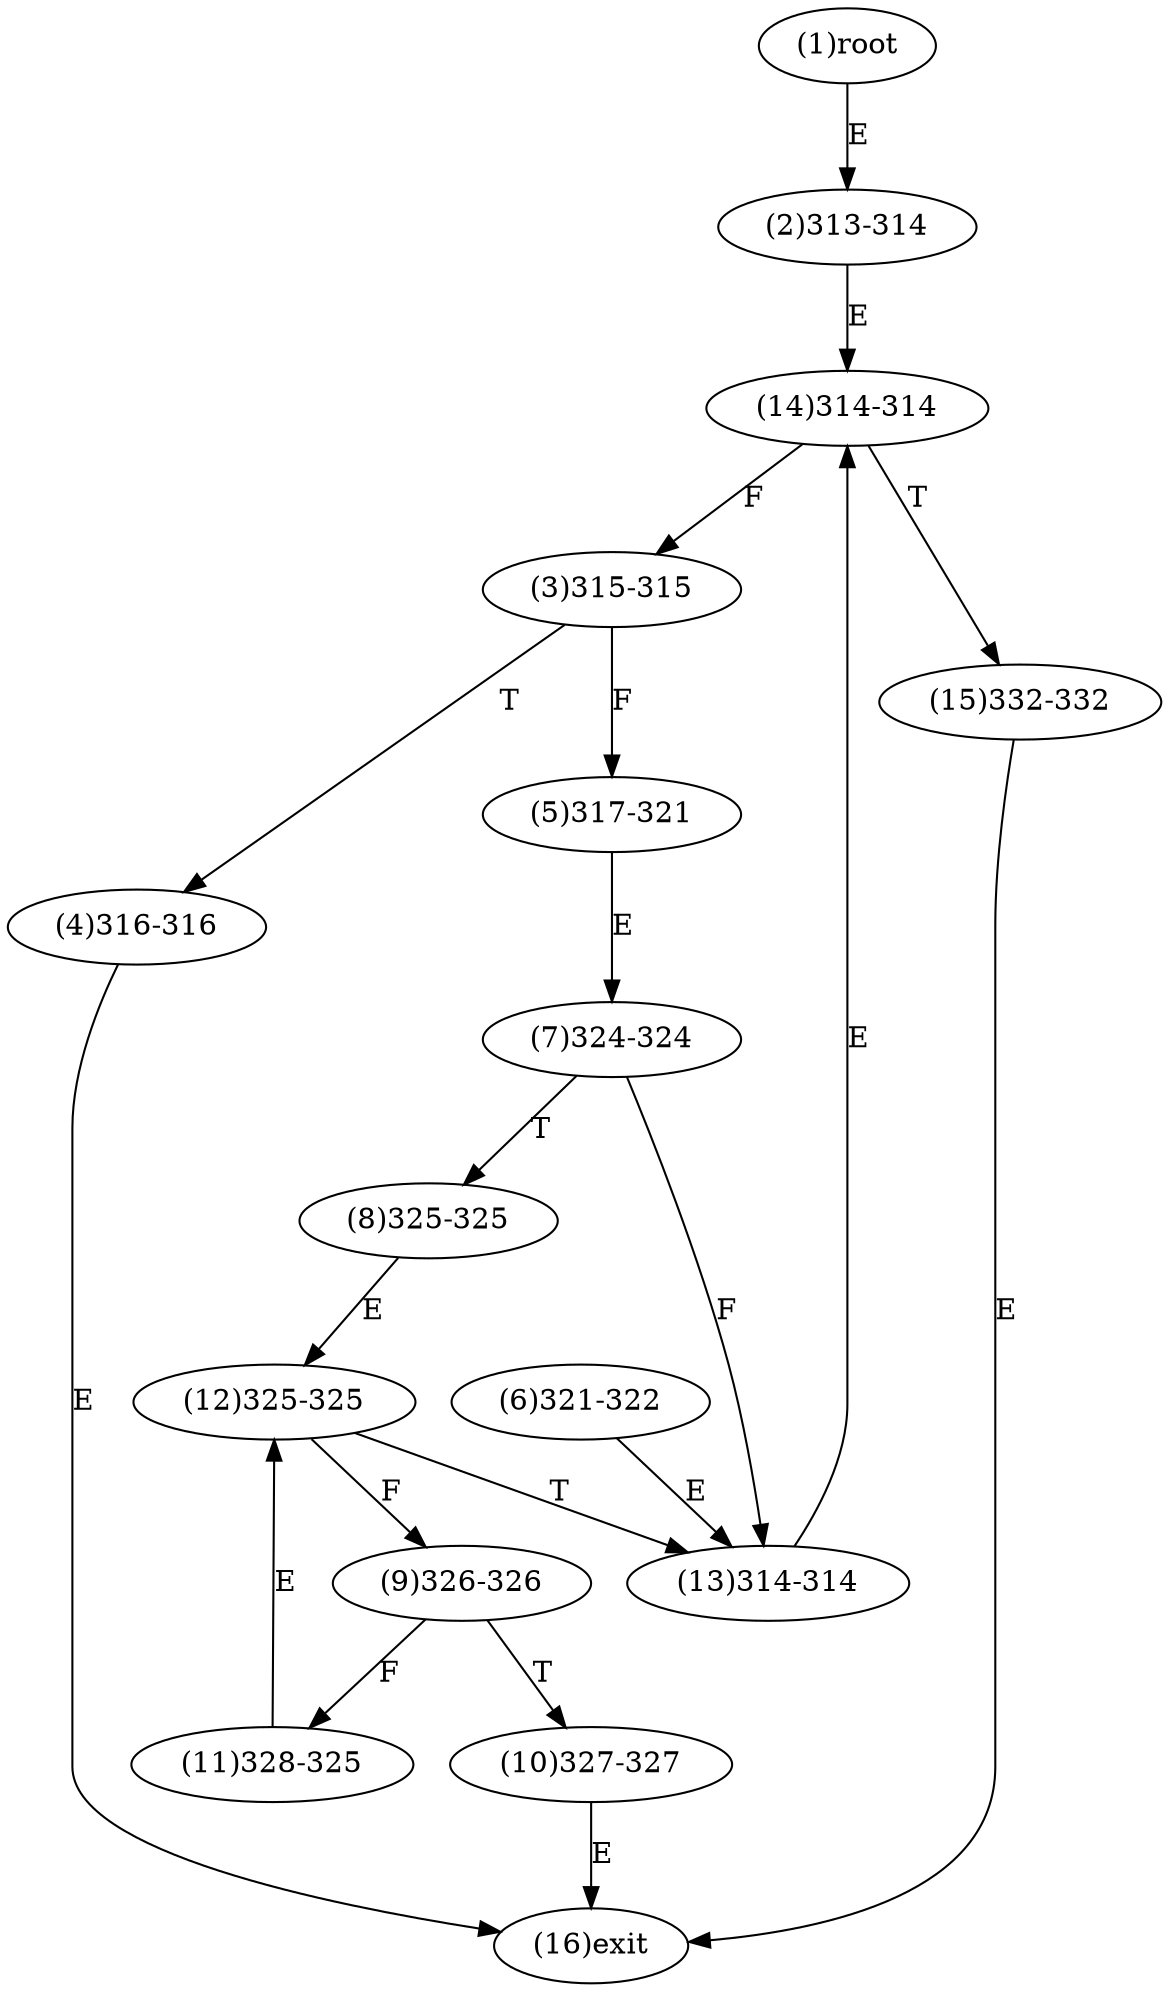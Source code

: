 digraph "" { 
1[ label="(1)root"];
2[ label="(2)313-314"];
3[ label="(3)315-315"];
4[ label="(4)316-316"];
5[ label="(5)317-321"];
6[ label="(6)321-322"];
7[ label="(7)324-324"];
8[ label="(8)325-325"];
9[ label="(9)326-326"];
10[ label="(10)327-327"];
11[ label="(11)328-325"];
12[ label="(12)325-325"];
13[ label="(13)314-314"];
14[ label="(14)314-314"];
15[ label="(15)332-332"];
16[ label="(16)exit"];
1->2[ label="E"];
2->14[ label="E"];
3->5[ label="F"];
3->4[ label="T"];
4->16[ label="E"];
5->7[ label="E"];
6->13[ label="E"];
7->13[ label="F"];
7->8[ label="T"];
8->12[ label="E"];
9->11[ label="F"];
9->10[ label="T"];
10->16[ label="E"];
11->12[ label="E"];
12->9[ label="F"];
12->13[ label="T"];
13->14[ label="E"];
14->3[ label="F"];
14->15[ label="T"];
15->16[ label="E"];
}